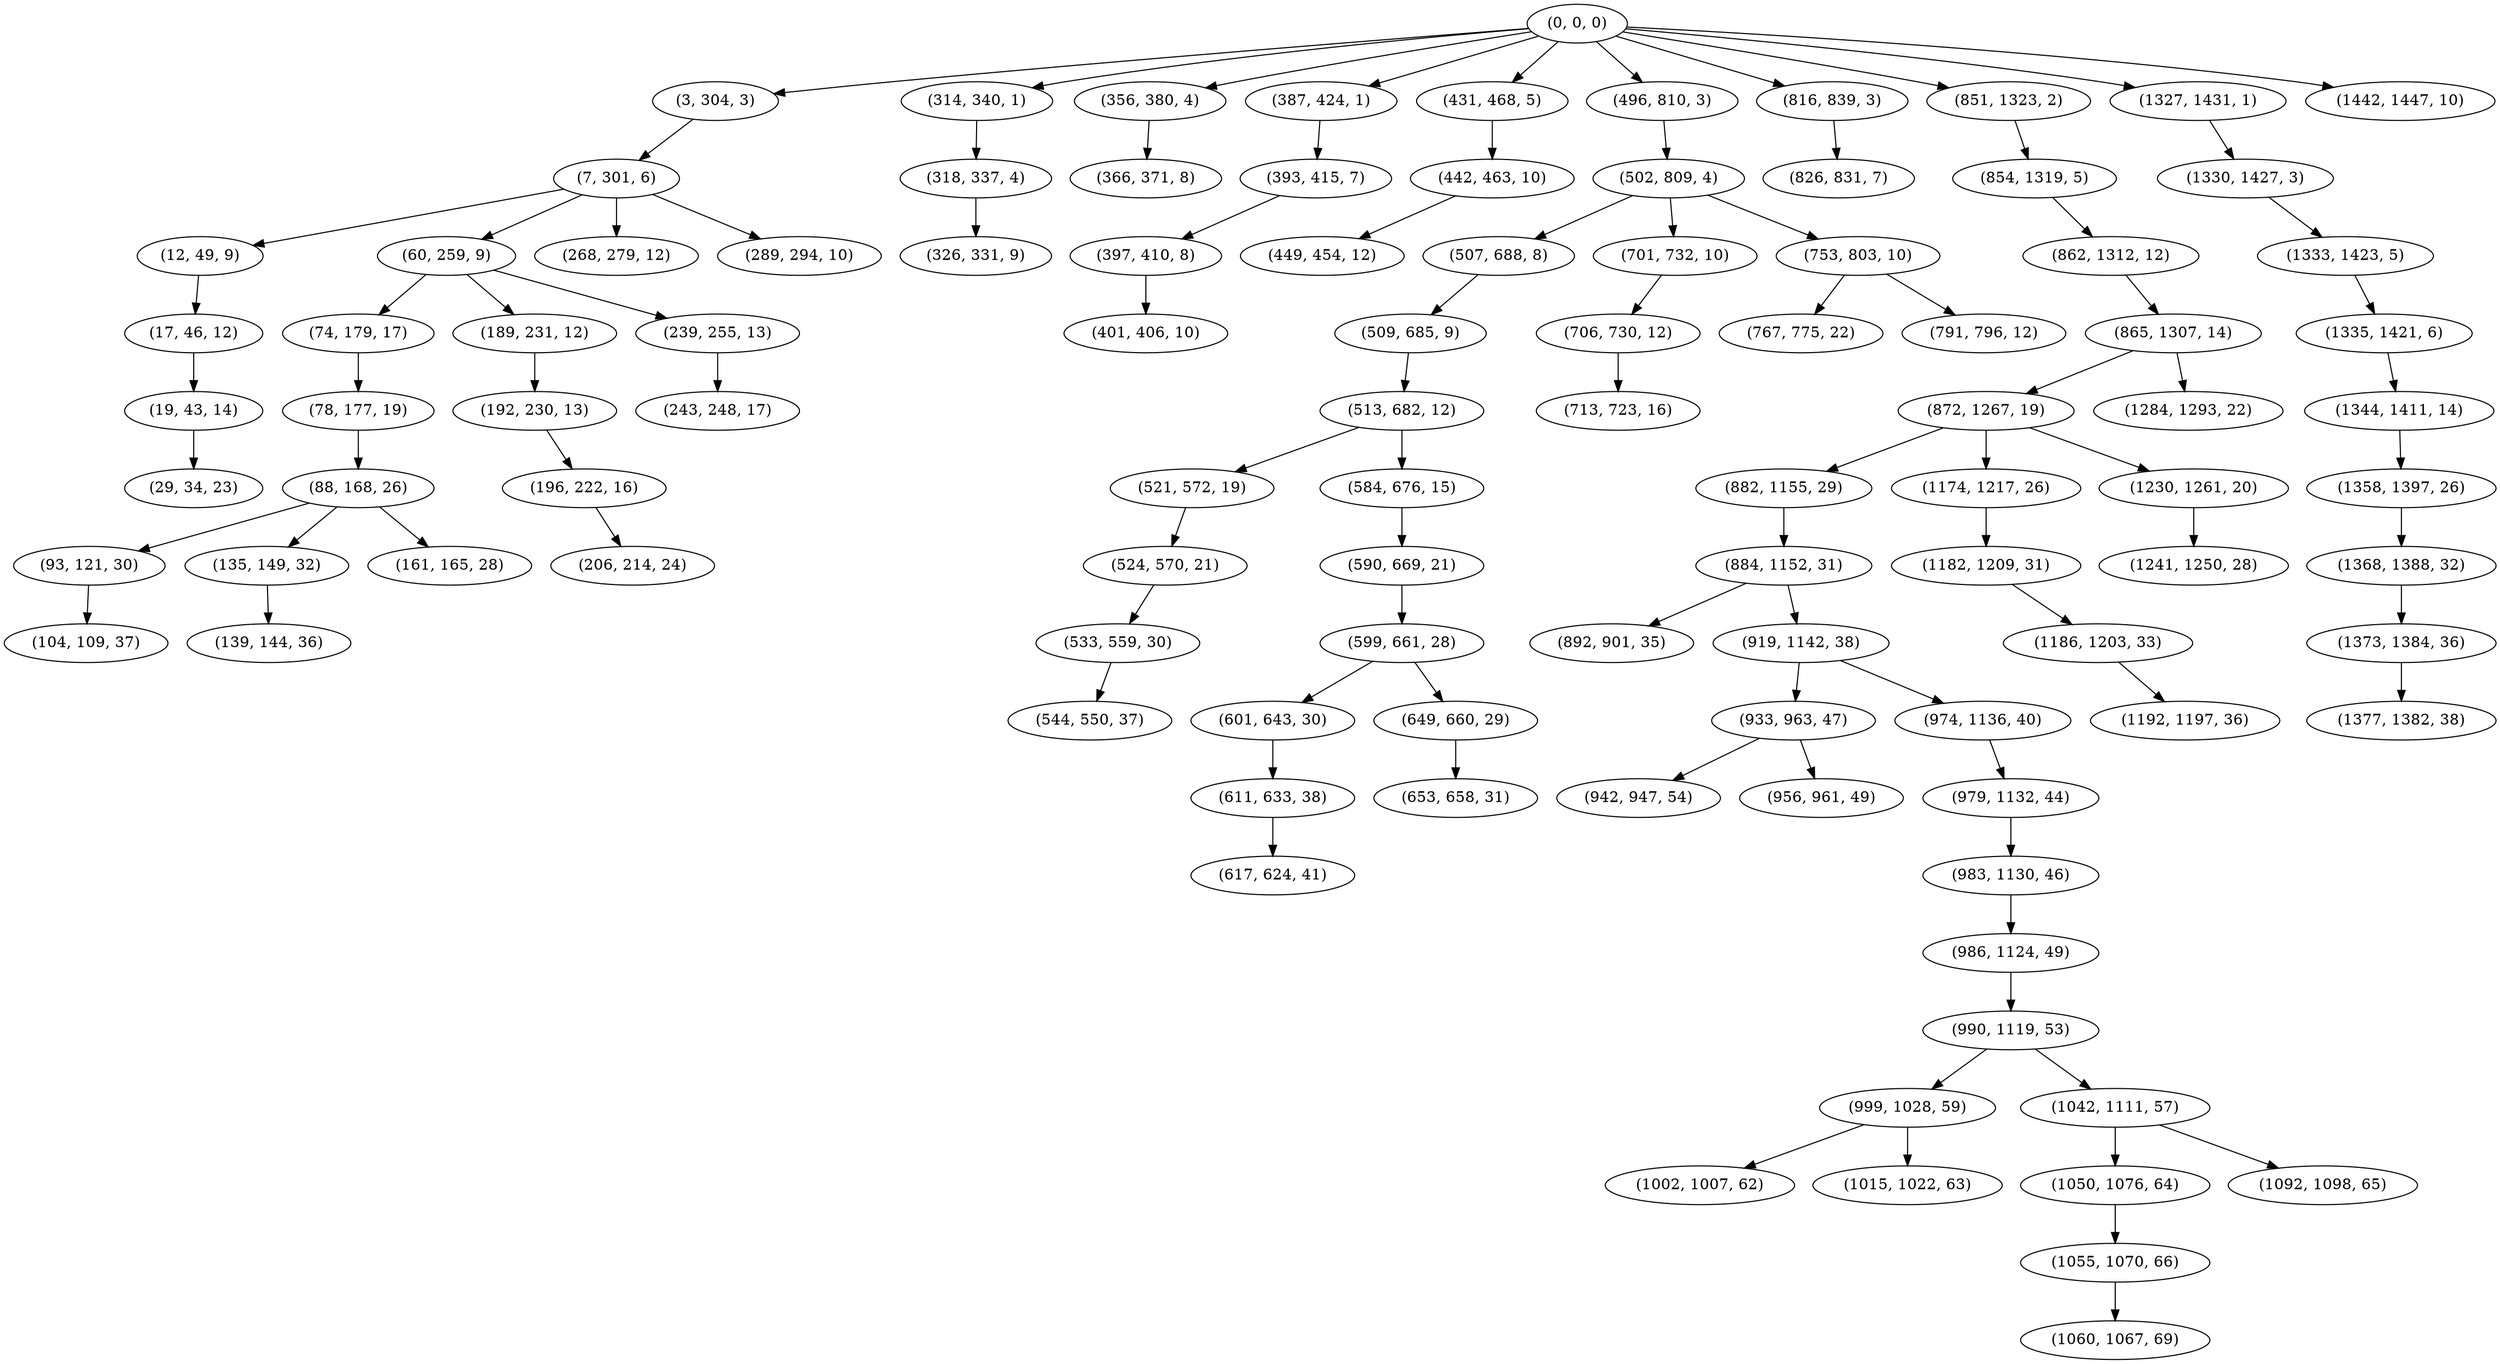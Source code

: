 digraph tree {
    "(0, 0, 0)";
    "(3, 304, 3)";
    "(7, 301, 6)";
    "(12, 49, 9)";
    "(17, 46, 12)";
    "(19, 43, 14)";
    "(29, 34, 23)";
    "(60, 259, 9)";
    "(74, 179, 17)";
    "(78, 177, 19)";
    "(88, 168, 26)";
    "(93, 121, 30)";
    "(104, 109, 37)";
    "(135, 149, 32)";
    "(139, 144, 36)";
    "(161, 165, 28)";
    "(189, 231, 12)";
    "(192, 230, 13)";
    "(196, 222, 16)";
    "(206, 214, 24)";
    "(239, 255, 13)";
    "(243, 248, 17)";
    "(268, 279, 12)";
    "(289, 294, 10)";
    "(314, 340, 1)";
    "(318, 337, 4)";
    "(326, 331, 9)";
    "(356, 380, 4)";
    "(366, 371, 8)";
    "(387, 424, 1)";
    "(393, 415, 7)";
    "(397, 410, 8)";
    "(401, 406, 10)";
    "(431, 468, 5)";
    "(442, 463, 10)";
    "(449, 454, 12)";
    "(496, 810, 3)";
    "(502, 809, 4)";
    "(507, 688, 8)";
    "(509, 685, 9)";
    "(513, 682, 12)";
    "(521, 572, 19)";
    "(524, 570, 21)";
    "(533, 559, 30)";
    "(544, 550, 37)";
    "(584, 676, 15)";
    "(590, 669, 21)";
    "(599, 661, 28)";
    "(601, 643, 30)";
    "(611, 633, 38)";
    "(617, 624, 41)";
    "(649, 660, 29)";
    "(653, 658, 31)";
    "(701, 732, 10)";
    "(706, 730, 12)";
    "(713, 723, 16)";
    "(753, 803, 10)";
    "(767, 775, 22)";
    "(791, 796, 12)";
    "(816, 839, 3)";
    "(826, 831, 7)";
    "(851, 1323, 2)";
    "(854, 1319, 5)";
    "(862, 1312, 12)";
    "(865, 1307, 14)";
    "(872, 1267, 19)";
    "(882, 1155, 29)";
    "(884, 1152, 31)";
    "(892, 901, 35)";
    "(919, 1142, 38)";
    "(933, 963, 47)";
    "(942, 947, 54)";
    "(956, 961, 49)";
    "(974, 1136, 40)";
    "(979, 1132, 44)";
    "(983, 1130, 46)";
    "(986, 1124, 49)";
    "(990, 1119, 53)";
    "(999, 1028, 59)";
    "(1002, 1007, 62)";
    "(1015, 1022, 63)";
    "(1042, 1111, 57)";
    "(1050, 1076, 64)";
    "(1055, 1070, 66)";
    "(1060, 1067, 69)";
    "(1092, 1098, 65)";
    "(1174, 1217, 26)";
    "(1182, 1209, 31)";
    "(1186, 1203, 33)";
    "(1192, 1197, 36)";
    "(1230, 1261, 20)";
    "(1241, 1250, 28)";
    "(1284, 1293, 22)";
    "(1327, 1431, 1)";
    "(1330, 1427, 3)";
    "(1333, 1423, 5)";
    "(1335, 1421, 6)";
    "(1344, 1411, 14)";
    "(1358, 1397, 26)";
    "(1368, 1388, 32)";
    "(1373, 1384, 36)";
    "(1377, 1382, 38)";
    "(1442, 1447, 10)";
    "(0, 0, 0)" -> "(3, 304, 3)";
    "(0, 0, 0)" -> "(314, 340, 1)";
    "(0, 0, 0)" -> "(356, 380, 4)";
    "(0, 0, 0)" -> "(387, 424, 1)";
    "(0, 0, 0)" -> "(431, 468, 5)";
    "(0, 0, 0)" -> "(496, 810, 3)";
    "(0, 0, 0)" -> "(816, 839, 3)";
    "(0, 0, 0)" -> "(851, 1323, 2)";
    "(0, 0, 0)" -> "(1327, 1431, 1)";
    "(0, 0, 0)" -> "(1442, 1447, 10)";
    "(3, 304, 3)" -> "(7, 301, 6)";
    "(7, 301, 6)" -> "(12, 49, 9)";
    "(7, 301, 6)" -> "(60, 259, 9)";
    "(7, 301, 6)" -> "(268, 279, 12)";
    "(7, 301, 6)" -> "(289, 294, 10)";
    "(12, 49, 9)" -> "(17, 46, 12)";
    "(17, 46, 12)" -> "(19, 43, 14)";
    "(19, 43, 14)" -> "(29, 34, 23)";
    "(60, 259, 9)" -> "(74, 179, 17)";
    "(60, 259, 9)" -> "(189, 231, 12)";
    "(60, 259, 9)" -> "(239, 255, 13)";
    "(74, 179, 17)" -> "(78, 177, 19)";
    "(78, 177, 19)" -> "(88, 168, 26)";
    "(88, 168, 26)" -> "(93, 121, 30)";
    "(88, 168, 26)" -> "(135, 149, 32)";
    "(88, 168, 26)" -> "(161, 165, 28)";
    "(93, 121, 30)" -> "(104, 109, 37)";
    "(135, 149, 32)" -> "(139, 144, 36)";
    "(189, 231, 12)" -> "(192, 230, 13)";
    "(192, 230, 13)" -> "(196, 222, 16)";
    "(196, 222, 16)" -> "(206, 214, 24)";
    "(239, 255, 13)" -> "(243, 248, 17)";
    "(314, 340, 1)" -> "(318, 337, 4)";
    "(318, 337, 4)" -> "(326, 331, 9)";
    "(356, 380, 4)" -> "(366, 371, 8)";
    "(387, 424, 1)" -> "(393, 415, 7)";
    "(393, 415, 7)" -> "(397, 410, 8)";
    "(397, 410, 8)" -> "(401, 406, 10)";
    "(431, 468, 5)" -> "(442, 463, 10)";
    "(442, 463, 10)" -> "(449, 454, 12)";
    "(496, 810, 3)" -> "(502, 809, 4)";
    "(502, 809, 4)" -> "(507, 688, 8)";
    "(502, 809, 4)" -> "(701, 732, 10)";
    "(502, 809, 4)" -> "(753, 803, 10)";
    "(507, 688, 8)" -> "(509, 685, 9)";
    "(509, 685, 9)" -> "(513, 682, 12)";
    "(513, 682, 12)" -> "(521, 572, 19)";
    "(513, 682, 12)" -> "(584, 676, 15)";
    "(521, 572, 19)" -> "(524, 570, 21)";
    "(524, 570, 21)" -> "(533, 559, 30)";
    "(533, 559, 30)" -> "(544, 550, 37)";
    "(584, 676, 15)" -> "(590, 669, 21)";
    "(590, 669, 21)" -> "(599, 661, 28)";
    "(599, 661, 28)" -> "(601, 643, 30)";
    "(599, 661, 28)" -> "(649, 660, 29)";
    "(601, 643, 30)" -> "(611, 633, 38)";
    "(611, 633, 38)" -> "(617, 624, 41)";
    "(649, 660, 29)" -> "(653, 658, 31)";
    "(701, 732, 10)" -> "(706, 730, 12)";
    "(706, 730, 12)" -> "(713, 723, 16)";
    "(753, 803, 10)" -> "(767, 775, 22)";
    "(753, 803, 10)" -> "(791, 796, 12)";
    "(816, 839, 3)" -> "(826, 831, 7)";
    "(851, 1323, 2)" -> "(854, 1319, 5)";
    "(854, 1319, 5)" -> "(862, 1312, 12)";
    "(862, 1312, 12)" -> "(865, 1307, 14)";
    "(865, 1307, 14)" -> "(872, 1267, 19)";
    "(865, 1307, 14)" -> "(1284, 1293, 22)";
    "(872, 1267, 19)" -> "(882, 1155, 29)";
    "(872, 1267, 19)" -> "(1174, 1217, 26)";
    "(872, 1267, 19)" -> "(1230, 1261, 20)";
    "(882, 1155, 29)" -> "(884, 1152, 31)";
    "(884, 1152, 31)" -> "(892, 901, 35)";
    "(884, 1152, 31)" -> "(919, 1142, 38)";
    "(919, 1142, 38)" -> "(933, 963, 47)";
    "(919, 1142, 38)" -> "(974, 1136, 40)";
    "(933, 963, 47)" -> "(942, 947, 54)";
    "(933, 963, 47)" -> "(956, 961, 49)";
    "(974, 1136, 40)" -> "(979, 1132, 44)";
    "(979, 1132, 44)" -> "(983, 1130, 46)";
    "(983, 1130, 46)" -> "(986, 1124, 49)";
    "(986, 1124, 49)" -> "(990, 1119, 53)";
    "(990, 1119, 53)" -> "(999, 1028, 59)";
    "(990, 1119, 53)" -> "(1042, 1111, 57)";
    "(999, 1028, 59)" -> "(1002, 1007, 62)";
    "(999, 1028, 59)" -> "(1015, 1022, 63)";
    "(1042, 1111, 57)" -> "(1050, 1076, 64)";
    "(1042, 1111, 57)" -> "(1092, 1098, 65)";
    "(1050, 1076, 64)" -> "(1055, 1070, 66)";
    "(1055, 1070, 66)" -> "(1060, 1067, 69)";
    "(1174, 1217, 26)" -> "(1182, 1209, 31)";
    "(1182, 1209, 31)" -> "(1186, 1203, 33)";
    "(1186, 1203, 33)" -> "(1192, 1197, 36)";
    "(1230, 1261, 20)" -> "(1241, 1250, 28)";
    "(1327, 1431, 1)" -> "(1330, 1427, 3)";
    "(1330, 1427, 3)" -> "(1333, 1423, 5)";
    "(1333, 1423, 5)" -> "(1335, 1421, 6)";
    "(1335, 1421, 6)" -> "(1344, 1411, 14)";
    "(1344, 1411, 14)" -> "(1358, 1397, 26)";
    "(1358, 1397, 26)" -> "(1368, 1388, 32)";
    "(1368, 1388, 32)" -> "(1373, 1384, 36)";
    "(1373, 1384, 36)" -> "(1377, 1382, 38)";
}

